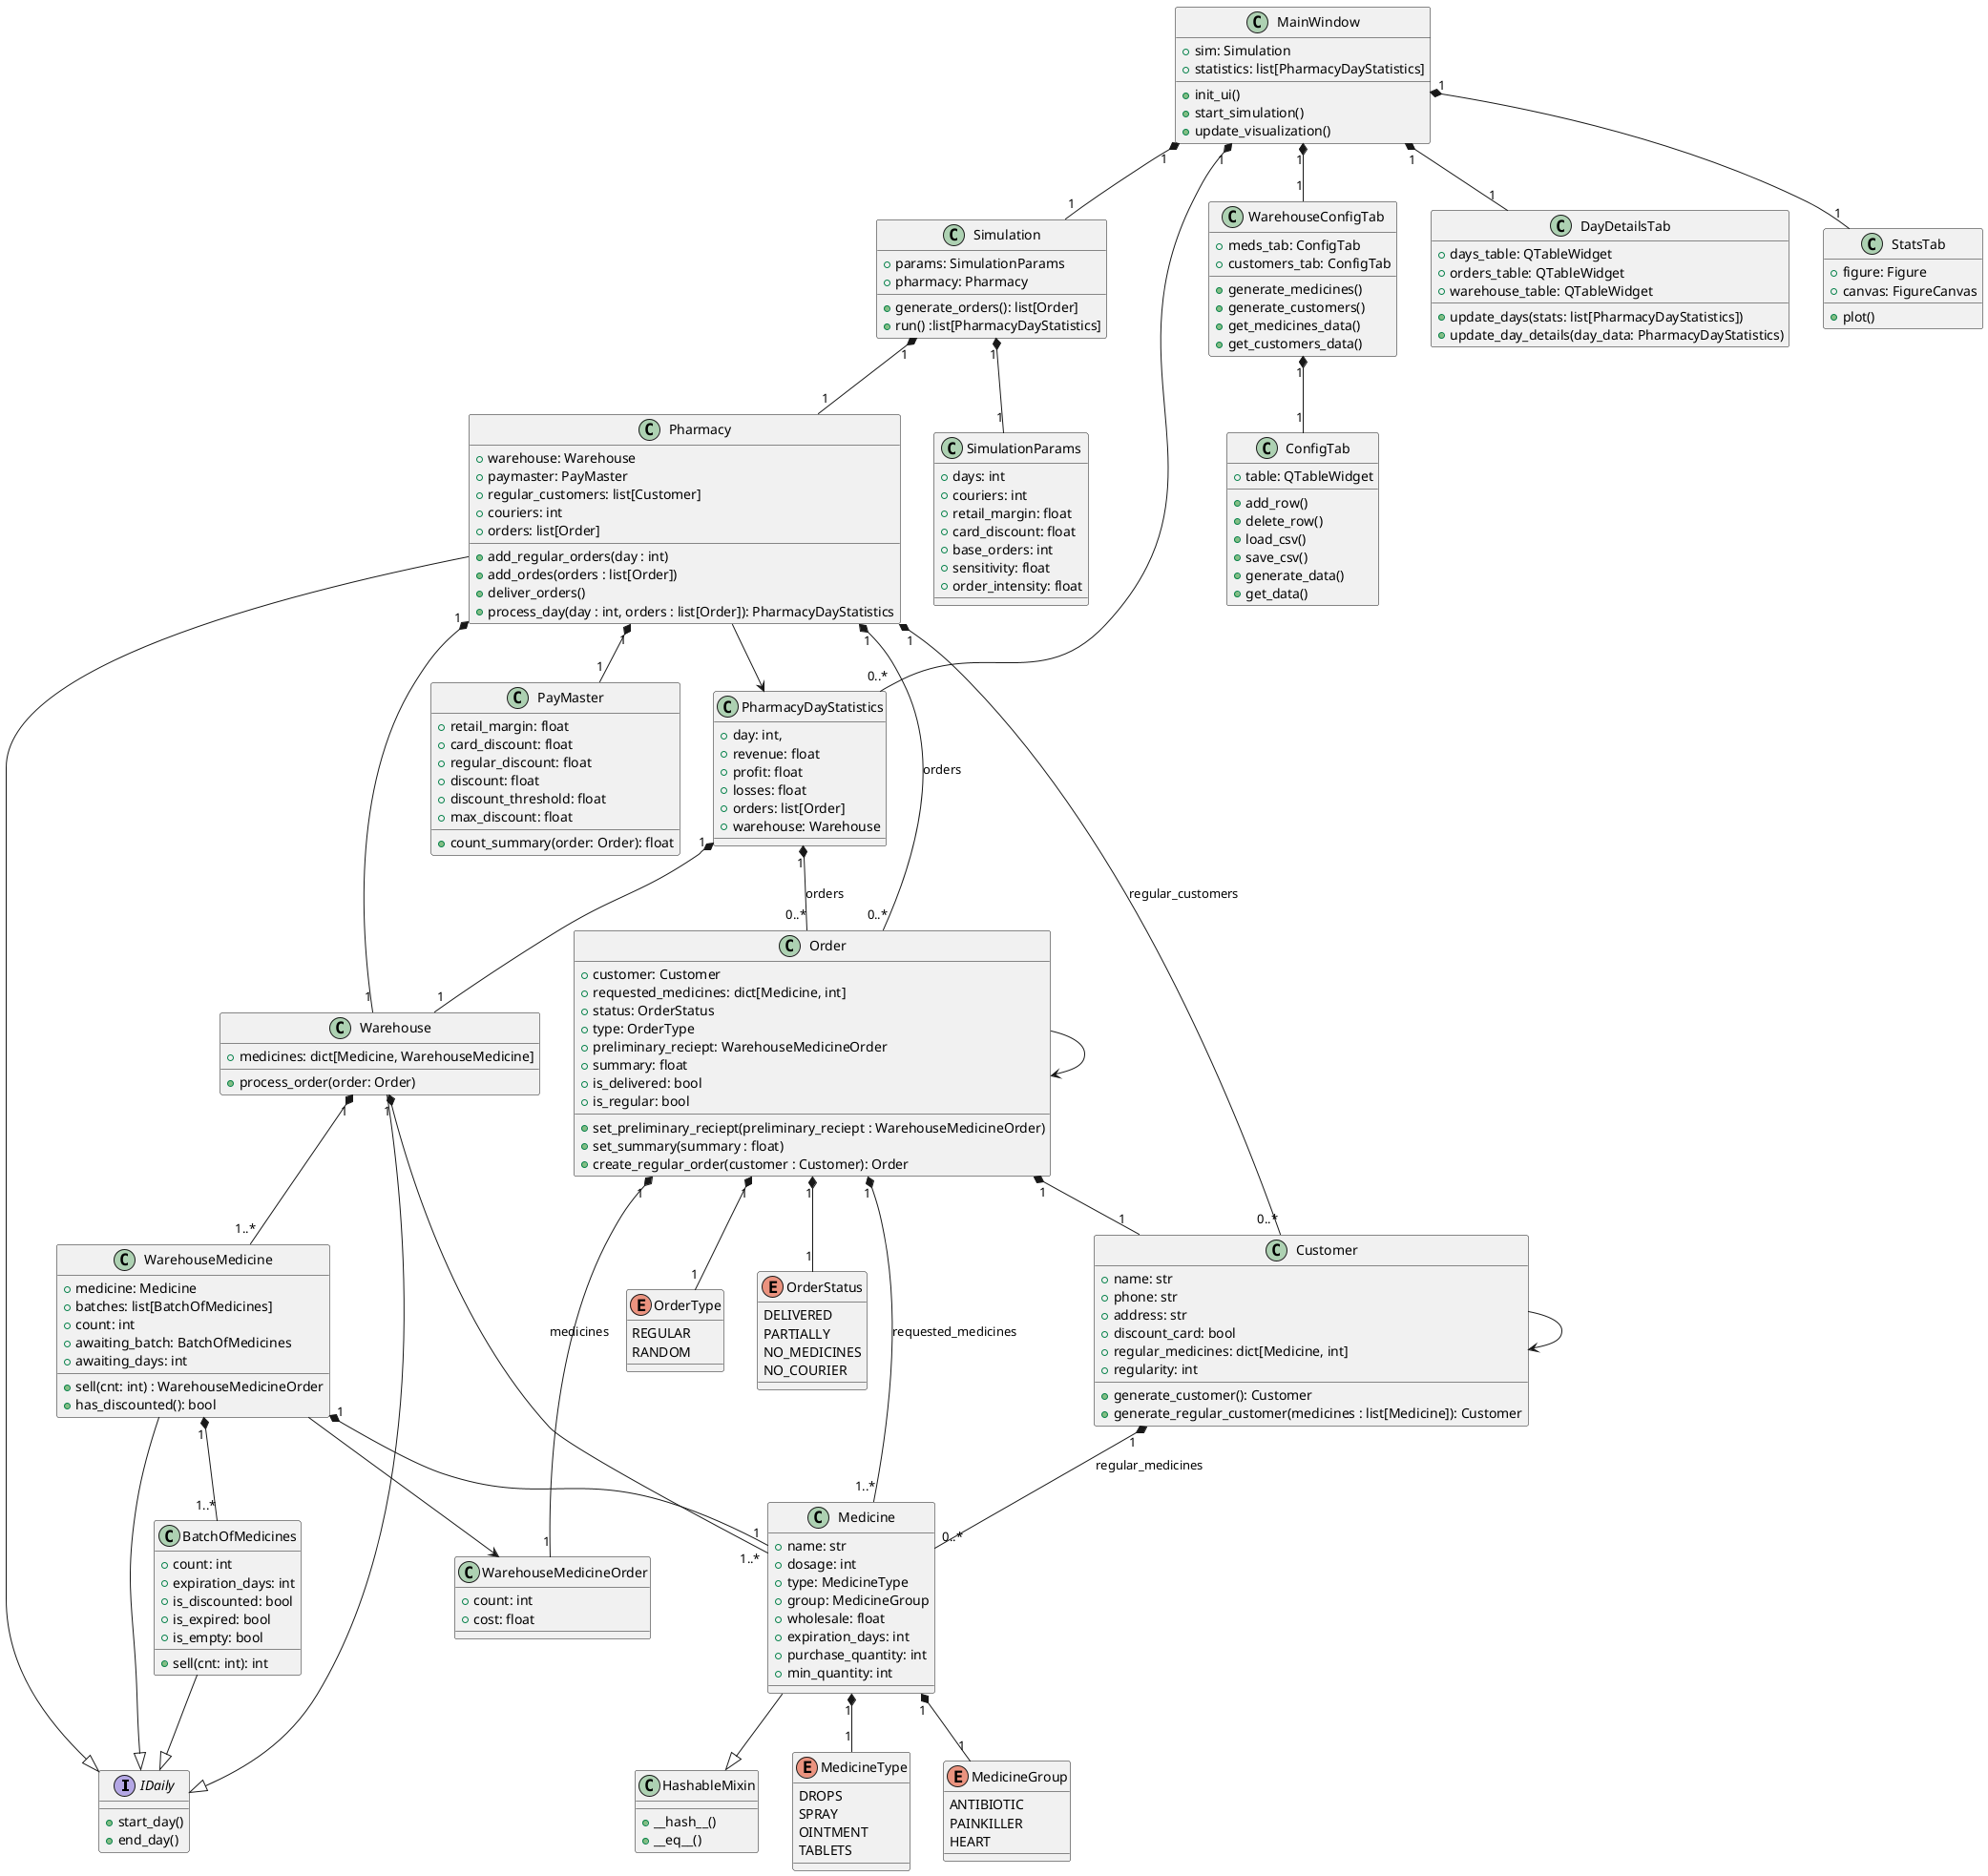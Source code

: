 @startuml

' Базовые интерфейсы и миксины
interface IDaily {
  + start_day()
  + end_day()
}

class HashableMixin {
  + __hash__()
  + __eq__()
}

' Перечисления
enum MedicineType {
  DROPS
  SPRAY
  OINTMENT
  TABLETS
}

enum MedicineGroup {
  ANTIBIOTIC
  PAINKILLER
  HEART
}

enum OrderType {
  REGULAR
  RANDOM
}

enum OrderStatus {
  DELIVERED
  PARTIALLY
  NO_MEDICINES
  NO_COURIER
}

' Основные бизнес-классы
class Customer {
  + name: str
  + phone: str
  + address: str
  + discount_card: bool
  + regular_medicines: dict[Medicine, int]
  + regularity: int
  + generate_customer(): Customer
  + generate_regular_customer(medicines : list[Medicine]): Customer
}

class Medicine {
  + name: str
  + dosage: int
  + type: MedicineType
  + group: MedicineGroup
  + wholesale: float
  + expiration_days: int
  + purchase_quantity: int
  + min_quantity: int
}

class BatchOfMedicines {
  + count: int
  + expiration_days: int
  + is_discounted: bool
  + is_expired: bool
  + is_empty: bool
  + sell(cnt: int): int
}

class WarehouseMedicineOrder {
    + count: int
    + cost: float
}

class WarehouseMedicine {
  + medicine: Medicine
  + batches: list[BatchOfMedicines]
  + count: int
  + awaiting_batch: BatchOfMedicines
  + awaiting_days: int
  + sell(cnt: int) : WarehouseMedicineOrder
  + has_discounted(): bool
}

class Warehouse {
  + medicines: dict[Medicine, WarehouseMedicine]
  + process_order(order: Order)
}

class Order {
  + customer: Customer
  + requested_medicines: dict[Medicine, int]
  + status: OrderStatus
  + type: OrderType
  + preliminary_reciept: WarehouseMedicineOrder
  + summary: float
  + is_delivered: bool
  + is_regular: bool
  + set_preliminary_reciept(preliminary_reciept : WarehouseMedicineOrder)
  + set_summary(summary : float)
  + create_regular_order(customer : Customer): Order
}

class PayMaster {
  + retail_margin: float
  + card_discount: float
  + regular_discount: float
  + discount: float
  + discount_threshold: float
  + max_discount: float
  + count_summary(order: Order): float
}

class Pharmacy {
  + warehouse: Warehouse
  + paymaster: PayMaster
  + regular_customers: list[Customer]
  + couriers: int
  + orders: list[Order]
  + add_regular_orders(day : int)
  + add_ordes(orders : list[Order])
  + deliver_orders()
  + process_day(day : int, orders : list[Order]): PharmacyDayStatistics
}

class SimulationParams {
    + days: int
    + couriers: int
    + retail_margin: float
    + card_discount: float
    + base_orders: int
    + sensitivity: float
    + order_intensity: float
}

class Simulation {
    + params: SimulationParams
    + pharmacy: Pharmacy
    + generate_orders(): list[Order]
    + run() :list[PharmacyDayStatistics]
}

class PharmacyDayStatistics {
    + day: int,
    + revenue: float
    + profit: float
    + losses: float
    + orders: list[Order]
    + warehouse: Warehouse
}

' UI классы
class ConfigTab {
  + table: QTableWidget
  + add_row()
  + delete_row()
  + load_csv()
  + save_csv()
  + generate_data()
  + get_data()
}

class WarehouseConfigTab {
  + meds_tab: ConfigTab
  + customers_tab: ConfigTab
  + generate_medicines()
  + generate_customers()
  + get_medicines_data()
  + get_customers_data()
}

class DayDetailsTab {
  + days_table: QTableWidget
  + orders_table: QTableWidget
  + warehouse_table: QTableWidget
  + update_days(stats: list[PharmacyDayStatistics])
  + update_day_details(day_data: PharmacyDayStatistics)
}

class StatsTab {
  + figure: Figure
  + canvas: FigureCanvas
  + plot()
}

class MainWindow {
  + sim: Simulation
  + statistics: list[PharmacyDayStatistics]
  + init_ui()
  + start_simulation()
  + update_visualization()
}

' Отношения бизнес-логики
Customer "1" *-- "0..*" Medicine : regular_medicines
Medicine --|> HashableMixin
Medicine "1" *-- "1" MedicineType
Medicine "1" *-- "1" MedicineGroup
BatchOfMedicines --|> IDaily
WarehouseMedicine --|> IDaily
WarehouseMedicine --> WarehouseMedicineOrder
Warehouse --|> IDaily
Pharmacy --|> IDaily

Customer --> Customer
Order --> Order
Order "1" *-- "1" WarehouseMedicineOrder
Warehouse "1" *-- "1..*" Medicine : medicines

WarehouseMedicine "1" *-- "1" Medicine
WarehouseMedicine "1" *-- "1..*" BatchOfMedicines
Warehouse "1" *-- "1..*" WarehouseMedicine

Order "1" *-- "1" Customer
Order "1" *-- "1..*" Medicine : requested_medicines
Order "1" *-- "1" OrderType
Order "1" *-- "1" OrderStatus

Simulation "1" *-- "1" SimulationParams
Simulation "1" *-- "1" Pharmacy

Pharmacy "1" *-- "1" Warehouse
Pharmacy "1" *-- "1" PayMaster
Pharmacy "1" *-- "0..*" Customer : regular_customers
Pharmacy "1" *-- "0..*" Order : orders
Pharmacy --> PharmacyDayStatistics
PharmacyDayStatistics "1" *-- "0..*" Order : orders
PharmacyDayStatistics "1" *-- "1" Warehouse

' Отношения UI
WarehouseConfigTab "1" *-- "1" ConfigTab
MainWindow "1" *-- "1" WarehouseConfigTab
MainWindow "1" *-- "1" DayDetailsTab
MainWindow "1" *-- "1" StatsTab
MainWindow "1" *-- "1" Simulation

' Связи между бизнес-логикой и UI
MainWindow "1" *-- "0..*" PharmacyDayStatistics

@enduml
